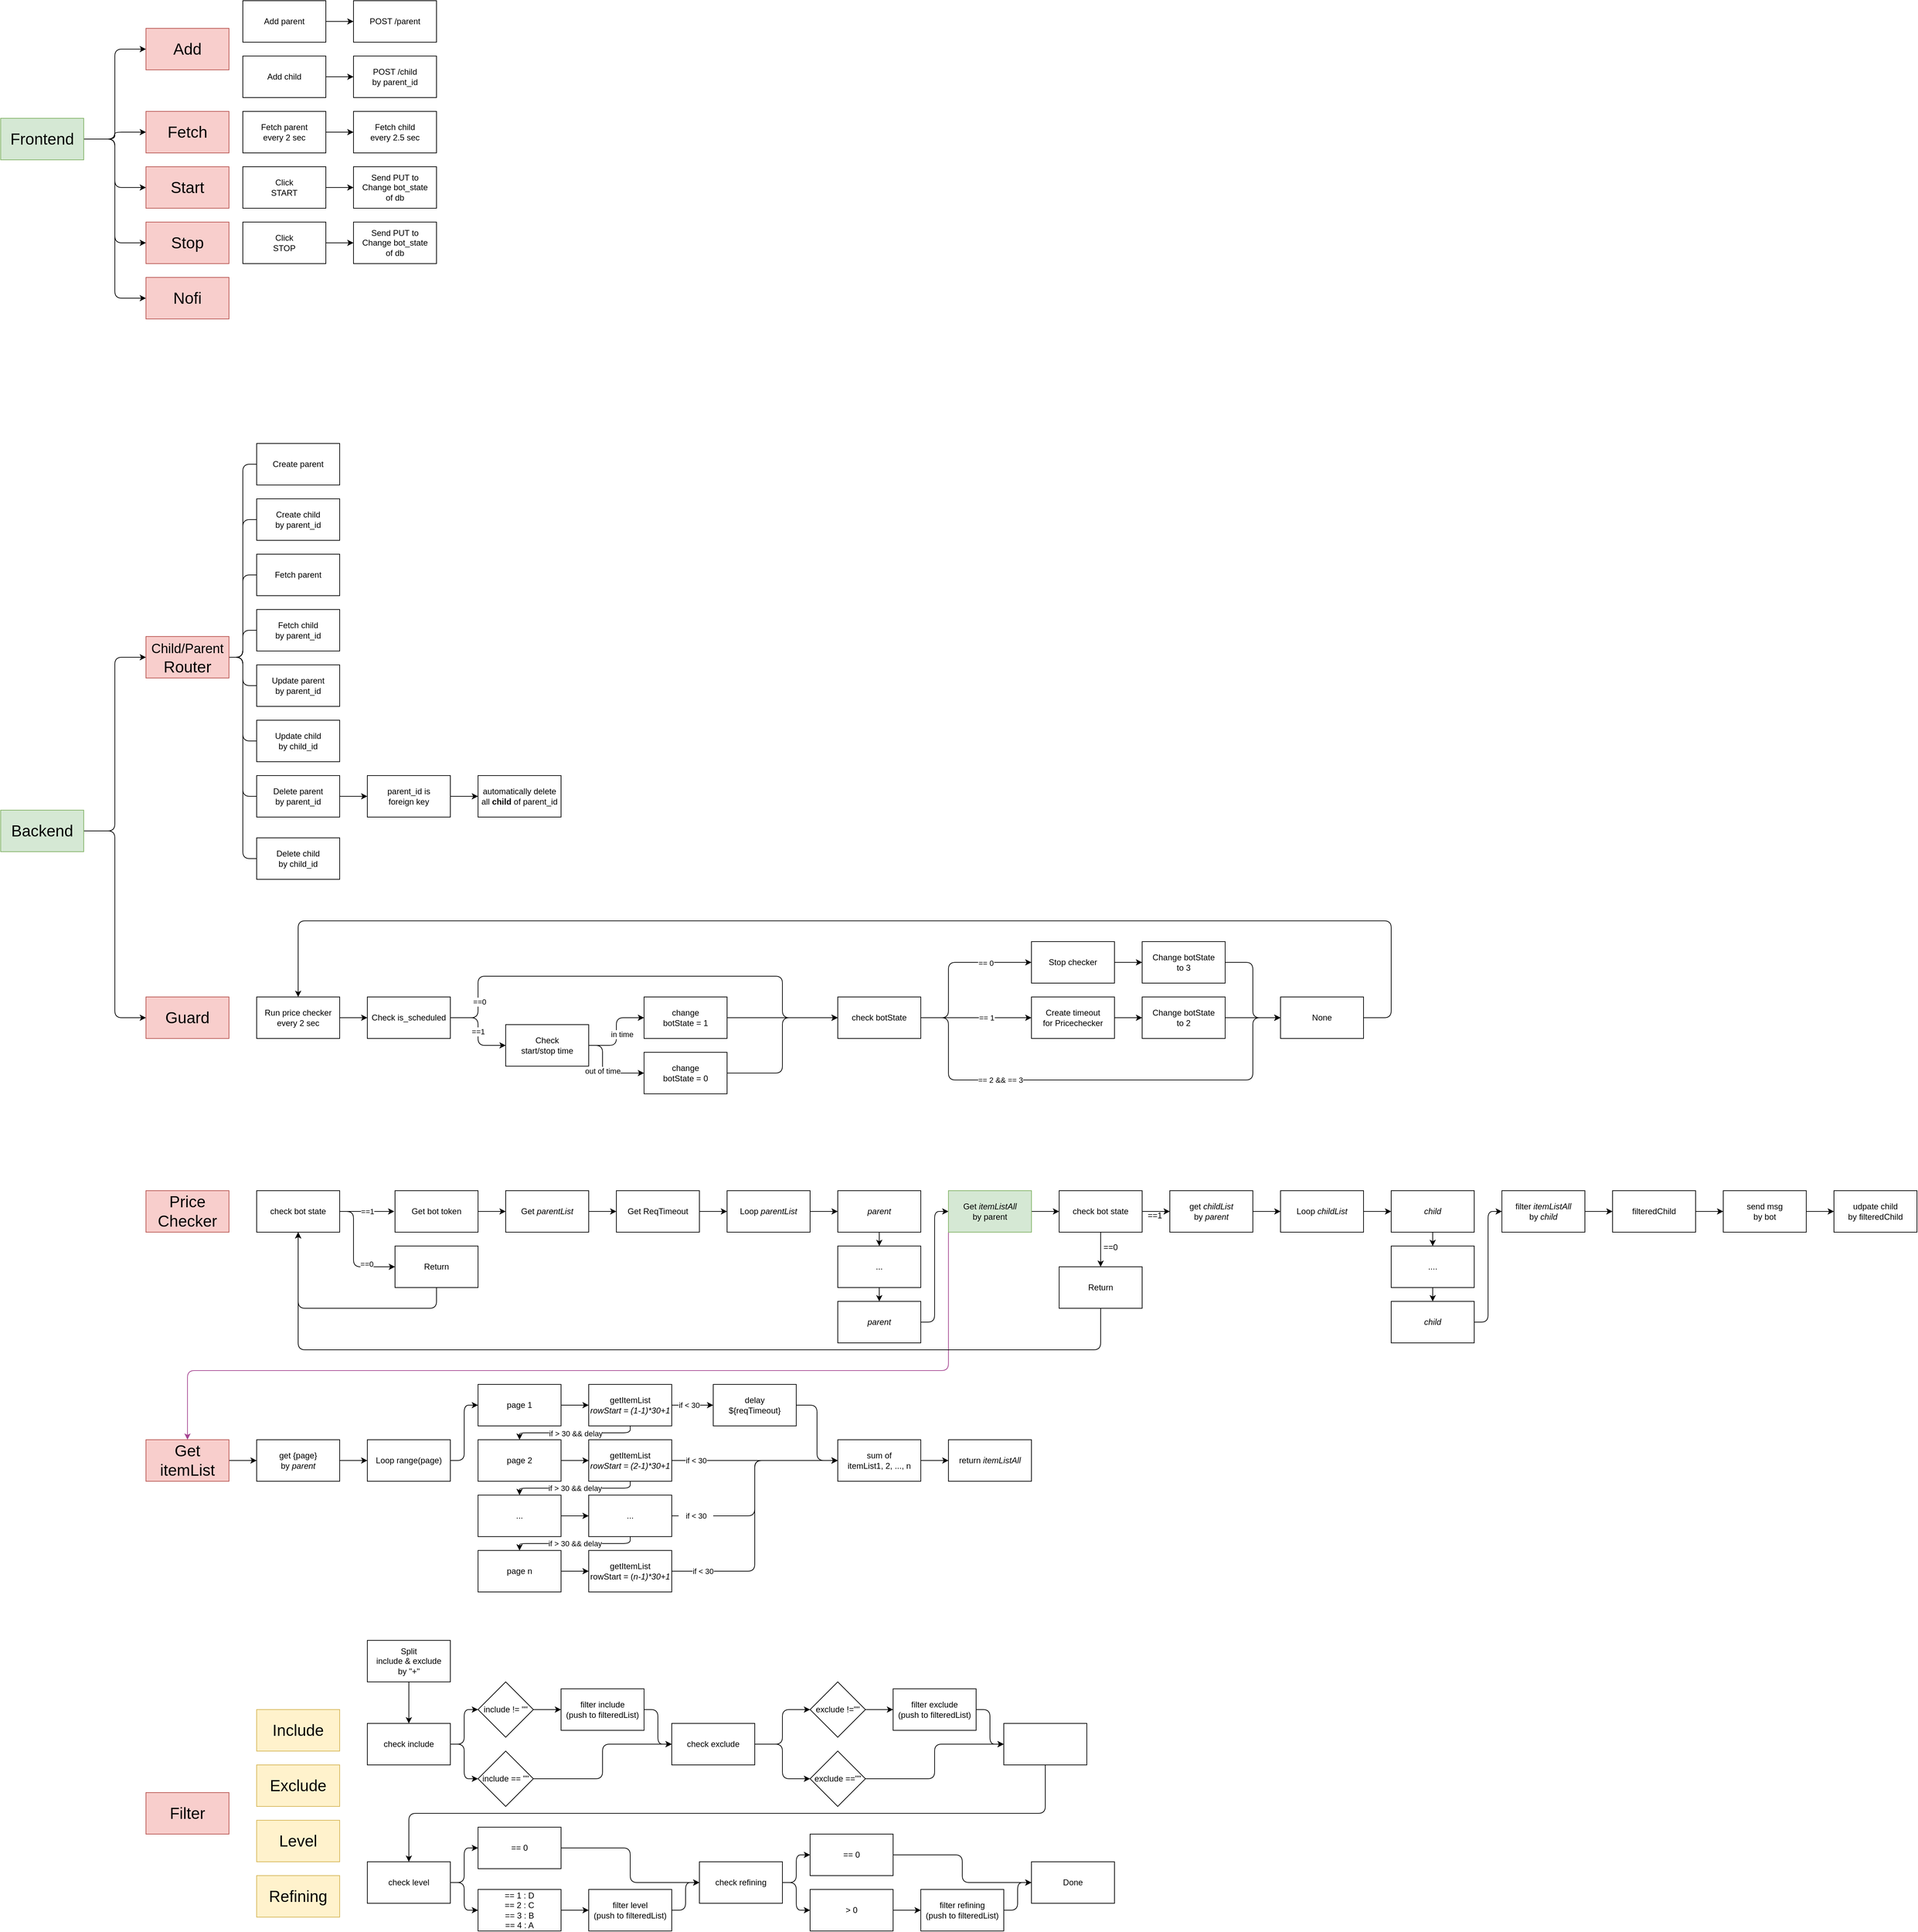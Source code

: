 <mxfile>
    <diagram id="gCZHwYNPTszSSE4XXJvn" name="Page-1">
        <mxGraphModel dx="2349" dy="907" grid="1" gridSize="10" guides="1" tooltips="1" connect="1" arrows="1" fold="1" page="1" pageScale="1" pageWidth="827" pageHeight="1169" math="0" shadow="0">
            <root>
                <mxCell id="0"/>
                <mxCell id="1" parent="0"/>
                <mxCell id="136" value="" style="edgeStyle=none;html=1;" parent="1" source="2" target="135" edge="1">
                    <mxGeometry relative="1" as="geometry"/>
                </mxCell>
                <mxCell id="2" value="Add child" style="rounded=0;whiteSpace=wrap;html=1;" parent="1" vertex="1">
                    <mxGeometry x="60" y="330" width="120" height="60" as="geometry"/>
                </mxCell>
                <mxCell id="11" value="Add" style="text;html=1;strokeColor=#b85450;fillColor=#f8cecc;align=center;verticalAlign=middle;whiteSpace=wrap;rounded=0;fontSize=23;" parent="1" vertex="1">
                    <mxGeometry x="-80" y="290" width="120" height="60" as="geometry"/>
                </mxCell>
                <mxCell id="23" value="Fetch" style="text;html=1;strokeColor=#b85450;fillColor=#f8cecc;align=center;verticalAlign=middle;whiteSpace=wrap;rounded=0;fontSize=23;" parent="1" vertex="1">
                    <mxGeometry x="-80" y="410" width="120" height="60" as="geometry"/>
                </mxCell>
                <mxCell id="26" style="edgeStyle=none;html=1;entryX=0;entryY=0.5;entryDx=0;entryDy=0;fontSize=12;" parent="1" source="24" target="25" edge="1">
                    <mxGeometry relative="1" as="geometry"/>
                </mxCell>
                <mxCell id="24" value="Click &lt;br&gt;START" style="rounded=0;whiteSpace=wrap;html=1;fontSize=12;" parent="1" vertex="1">
                    <mxGeometry x="60" y="490" width="120" height="60" as="geometry"/>
                </mxCell>
                <mxCell id="25" value="Send PUT to&lt;br style=&quot;border-color: var(--border-color);&quot;&gt;Change bot_state&lt;br&gt;of db" style="rounded=0;whiteSpace=wrap;html=1;fontSize=12;" parent="1" vertex="1">
                    <mxGeometry x="220" y="490" width="120" height="60" as="geometry"/>
                </mxCell>
                <mxCell id="46" value="" style="edgeStyle=orthogonalEdgeStyle;rounded=0;html=1;fontSize=12;" parent="1" source="32" target="45" edge="1">
                    <mxGeometry relative="1" as="geometry"/>
                </mxCell>
                <mxCell id="32" value="Click&lt;br&gt;STOP" style="rounded=0;whiteSpace=wrap;html=1;fontSize=12;" parent="1" vertex="1">
                    <mxGeometry x="60" y="570" width="120" height="60" as="geometry"/>
                </mxCell>
                <mxCell id="130" value="" style="edgeStyle=none;html=1;" parent="1" source="34" target="128" edge="1">
                    <mxGeometry relative="1" as="geometry"/>
                </mxCell>
                <mxCell id="34" value="Fetch parent&lt;br&gt;every 2 sec" style="rounded=0;whiteSpace=wrap;html=1;fontSize=12;" parent="1" vertex="1">
                    <mxGeometry x="60" y="410" width="120" height="60" as="geometry"/>
                </mxCell>
                <mxCell id="44" value="Start" style="text;html=1;strokeColor=#b85450;fillColor=#f8cecc;align=center;verticalAlign=middle;whiteSpace=wrap;rounded=0;fontSize=23;" parent="1" vertex="1">
                    <mxGeometry x="-80" y="490" width="120" height="60" as="geometry"/>
                </mxCell>
                <mxCell id="45" value="Send PUT to&lt;br&gt;Change bot_state&lt;br&gt;of db" style="rounded=0;whiteSpace=wrap;html=1;fontSize=12;" parent="1" vertex="1">
                    <mxGeometry x="220" y="570" width="120" height="60" as="geometry"/>
                </mxCell>
                <mxCell id="51" value="Stop" style="text;html=1;strokeColor=#b85450;fillColor=#f8cecc;align=center;verticalAlign=middle;whiteSpace=wrap;rounded=0;fontSize=23;" parent="1" vertex="1">
                    <mxGeometry x="-80" y="570" width="120" height="60" as="geometry"/>
                </mxCell>
                <mxCell id="75" style="edgeStyle=orthogonalEdgeStyle;html=1;exitX=1;exitY=0.5;exitDx=0;exitDy=0;entryX=0;entryY=0.5;entryDx=0;entryDy=0;endArrow=none;endFill=0;" parent="1" source="59" target="73" edge="1">
                    <mxGeometry relative="1" as="geometry"/>
                </mxCell>
                <mxCell id="76" style="edgeStyle=orthogonalEdgeStyle;html=1;exitX=1;exitY=0.5;exitDx=0;exitDy=0;entryX=0;entryY=0.5;entryDx=0;entryDy=0;endArrow=none;endFill=0;" parent="1" source="59" target="74" edge="1">
                    <mxGeometry relative="1" as="geometry"/>
                </mxCell>
                <mxCell id="80" style="edgeStyle=orthogonalEdgeStyle;html=1;exitX=1;exitY=0.5;exitDx=0;exitDy=0;entryX=0;entryY=0.5;entryDx=0;entryDy=0;endArrow=none;endFill=0;" parent="1" source="59" target="77" edge="1">
                    <mxGeometry relative="1" as="geometry"/>
                </mxCell>
                <mxCell id="81" style="edgeStyle=orthogonalEdgeStyle;html=1;exitX=1;exitY=0.5;exitDx=0;exitDy=0;entryX=0;entryY=0.5;entryDx=0;entryDy=0;endArrow=none;endFill=0;" parent="1" source="59" target="78" edge="1">
                    <mxGeometry relative="1" as="geometry"/>
                </mxCell>
                <mxCell id="148" style="edgeStyle=orthogonalEdgeStyle;html=1;exitX=1;exitY=0.5;exitDx=0;exitDy=0;entryX=0;entryY=0.5;entryDx=0;entryDy=0;endArrow=none;endFill=0;" parent="1" source="59" target="147" edge="1">
                    <mxGeometry relative="1" as="geometry"/>
                </mxCell>
                <mxCell id="150" style="edgeStyle=orthogonalEdgeStyle;html=1;exitX=1;exitY=0.5;exitDx=0;exitDy=0;entryX=0;entryY=0.5;entryDx=0;entryDy=0;endArrow=none;endFill=0;" parent="1" source="59" target="149" edge="1">
                    <mxGeometry relative="1" as="geometry"/>
                </mxCell>
                <mxCell id="153" style="edgeStyle=orthogonalEdgeStyle;html=1;exitX=1;exitY=0.5;exitDx=0;exitDy=0;entryX=0;entryY=0.5;entryDx=0;entryDy=0;endArrow=none;endFill=0;" parent="1" source="59" target="152" edge="1">
                    <mxGeometry relative="1" as="geometry"/>
                </mxCell>
                <mxCell id="154" style="edgeStyle=orthogonalEdgeStyle;html=1;exitX=1;exitY=0.5;exitDx=0;exitDy=0;entryX=0;entryY=0.5;entryDx=0;entryDy=0;endArrow=none;endFill=0;" parent="1" source="59" target="151" edge="1">
                    <mxGeometry relative="1" as="geometry"/>
                </mxCell>
                <mxCell id="59" value="&lt;font style=&quot;font-size: 19px;&quot;&gt;Child/Parent&lt;br&gt;&lt;/font&gt;Router" style="text;html=1;strokeColor=#b85450;fillColor=#f8cecc;align=center;verticalAlign=middle;whiteSpace=wrap;rounded=0;fontSize=23;" parent="1" vertex="1">
                    <mxGeometry x="-80" y="1169" width="120" height="60" as="geometry"/>
                </mxCell>
                <mxCell id="73" value="Update parent&lt;br&gt;by parent_id" style="rounded=0;whiteSpace=wrap;html=1;fontSize=12;" parent="1" vertex="1">
                    <mxGeometry x="80" y="1210" width="120" height="60" as="geometry"/>
                </mxCell>
                <mxCell id="74" value="Update child&lt;br&gt;by child_id" style="rounded=0;whiteSpace=wrap;html=1;fontSize=12;" parent="1" vertex="1">
                    <mxGeometry x="80" y="1290" width="120" height="60" as="geometry"/>
                </mxCell>
                <mxCell id="88" value="" style="edgeStyle=orthogonalEdgeStyle;html=1;endArrow=classic;endFill=1;" parent="1" source="77" target="87" edge="1">
                    <mxGeometry relative="1" as="geometry"/>
                </mxCell>
                <mxCell id="77" value="Delete parent&lt;br&gt;by parent_id" style="rounded=0;whiteSpace=wrap;html=1;fontSize=12;" parent="1" vertex="1">
                    <mxGeometry x="80" y="1370" width="120" height="60" as="geometry"/>
                </mxCell>
                <mxCell id="78" value="Delete child&lt;br&gt;by child_id" style="rounded=0;whiteSpace=wrap;html=1;fontSize=12;" parent="1" vertex="1">
                    <mxGeometry x="80" y="1460" width="120" height="60" as="geometry"/>
                </mxCell>
                <mxCell id="102" style="edgeStyle=orthogonalEdgeStyle;html=1;exitX=1;exitY=0.5;exitDx=0;exitDy=0;entryX=0;entryY=0.5;entryDx=0;entryDy=0;" parent="1" source="87" target="101" edge="1">
                    <mxGeometry relative="1" as="geometry"/>
                </mxCell>
                <mxCell id="87" value="parent_id is &lt;br&gt;foreign key" style="rounded=0;whiteSpace=wrap;html=1;fontSize=12;" parent="1" vertex="1">
                    <mxGeometry x="240" y="1370" width="120" height="60" as="geometry"/>
                </mxCell>
                <mxCell id="101" value="automatically delete&lt;br&gt;all &lt;b&gt;child &lt;/b&gt;of parent_id" style="rounded=0;whiteSpace=wrap;html=1;fontSize=12;" parent="1" vertex="1">
                    <mxGeometry x="400" y="1370" width="120" height="60" as="geometry"/>
                </mxCell>
                <mxCell id="103" value="Guard" style="text;html=1;strokeColor=#b85450;fillColor=#f8cecc;align=center;verticalAlign=middle;whiteSpace=wrap;rounded=0;fontSize=23;" parent="1" vertex="1">
                    <mxGeometry x="-80" y="1690" width="120" height="60" as="geometry"/>
                </mxCell>
                <mxCell id="108" style="edgeStyle=orthogonalEdgeStyle;html=1;exitX=1;exitY=0.5;exitDx=0;exitDy=0;entryX=0;entryY=0.5;entryDx=0;entryDy=0;" parent="1" source="104" target="105" edge="1">
                    <mxGeometry relative="1" as="geometry">
                        <Array as="points">
                            <mxPoint x="1080" y="1720"/>
                            <mxPoint x="1080" y="1640"/>
                        </Array>
                    </mxGeometry>
                </mxCell>
                <mxCell id="112" value="== 0" style="edgeLabel;html=1;align=center;verticalAlign=middle;resizable=0;points=[];" parent="108" vertex="1" connectable="0">
                    <mxGeometry x="0.45" y="-1" relative="1" as="geometry">
                        <mxPoint as="offset"/>
                    </mxGeometry>
                </mxCell>
                <mxCell id="110" style="edgeStyle=orthogonalEdgeStyle;html=1;exitX=1;exitY=0.5;exitDx=0;exitDy=0;entryX=0;entryY=0.5;entryDx=0;entryDy=0;" parent="1" source="104" target="107" edge="1">
                    <mxGeometry relative="1" as="geometry">
                        <Array as="points">
                            <mxPoint x="1080" y="1720"/>
                            <mxPoint x="1080" y="1810"/>
                            <mxPoint x="1520" y="1810"/>
                            <mxPoint x="1520" y="1720"/>
                        </Array>
                    </mxGeometry>
                </mxCell>
                <mxCell id="114" value="== 2 &amp;amp;&amp;amp; == 3" style="edgeLabel;html=1;align=center;verticalAlign=middle;resizable=0;points=[];" parent="110" vertex="1" connectable="0">
                    <mxGeometry x="0.439" relative="1" as="geometry">
                        <mxPoint x="-299" as="offset"/>
                    </mxGeometry>
                </mxCell>
                <mxCell id="260" style="edgeStyle=orthogonalEdgeStyle;html=1;exitX=1;exitY=0.5;exitDx=0;exitDy=0;entryX=0;entryY=0.5;entryDx=0;entryDy=0;" parent="1" source="104" target="106" edge="1">
                    <mxGeometry relative="1" as="geometry"/>
                </mxCell>
                <mxCell id="104" value="check botState" style="rounded=0;whiteSpace=wrap;html=1;fontSize=12;" parent="1" vertex="1">
                    <mxGeometry x="920" y="1690" width="120" height="60" as="geometry"/>
                </mxCell>
                <mxCell id="228" style="edgeStyle=none;html=1;exitX=1;exitY=0.5;exitDx=0;exitDy=0;entryX=0;entryY=0.5;entryDx=0;entryDy=0;" parent="1" source="105" target="227" edge="1">
                    <mxGeometry relative="1" as="geometry"/>
                </mxCell>
                <mxCell id="105" value="Stop checker" style="rounded=0;whiteSpace=wrap;html=1;fontSize=12;" parent="1" vertex="1">
                    <mxGeometry x="1200" y="1610" width="120" height="60" as="geometry"/>
                </mxCell>
                <mxCell id="117" style="edgeStyle=orthogonalEdgeStyle;html=1;exitX=1;exitY=0.5;exitDx=0;exitDy=0;entryX=0;entryY=0.5;entryDx=0;entryDy=0;" parent="1" source="106" target="116" edge="1">
                    <mxGeometry relative="1" as="geometry"/>
                </mxCell>
                <mxCell id="106" value="Create timeout&lt;br&gt;for Pricechecker" style="rounded=0;whiteSpace=wrap;html=1;fontSize=12;" parent="1" vertex="1">
                    <mxGeometry x="1200" y="1690" width="120" height="60" as="geometry"/>
                </mxCell>
                <mxCell id="258" style="edgeStyle=orthogonalEdgeStyle;html=1;exitX=1;exitY=0.5;exitDx=0;exitDy=0;entryX=0.5;entryY=0;entryDx=0;entryDy=0;" parent="1" source="107" target="239" edge="1">
                    <mxGeometry relative="1" as="geometry">
                        <Array as="points">
                            <mxPoint x="1720" y="1720"/>
                            <mxPoint x="1720" y="1580"/>
                            <mxPoint x="140" y="1580"/>
                        </Array>
                    </mxGeometry>
                </mxCell>
                <mxCell id="107" value="None" style="rounded=0;whiteSpace=wrap;html=1;fontSize=12;" parent="1" vertex="1">
                    <mxGeometry x="1560" y="1690" width="120" height="60" as="geometry"/>
                </mxCell>
                <mxCell id="259" style="edgeStyle=orthogonalEdgeStyle;html=1;exitX=1;exitY=0.5;exitDx=0;exitDy=0;entryX=0;entryY=0.5;entryDx=0;entryDy=0;" parent="1" source="116" target="107" edge="1">
                    <mxGeometry relative="1" as="geometry"/>
                </mxCell>
                <mxCell id="116" value="Change botState&lt;br&gt;to 2" style="rounded=0;whiteSpace=wrap;html=1;fontSize=12;" parent="1" vertex="1">
                    <mxGeometry x="1360" y="1690" width="120" height="60" as="geometry"/>
                </mxCell>
                <mxCell id="128" value="Fetch child&lt;br&gt;every 2.5 sec" style="rounded=0;whiteSpace=wrap;html=1;fontSize=12;" parent="1" vertex="1">
                    <mxGeometry x="220" y="410" width="120" height="60" as="geometry"/>
                </mxCell>
                <mxCell id="133" value="" style="edgeStyle=none;html=1;" parent="1" source="131" target="132" edge="1">
                    <mxGeometry relative="1" as="geometry"/>
                </mxCell>
                <mxCell id="131" value="Add parent" style="rounded=0;whiteSpace=wrap;html=1;" parent="1" vertex="1">
                    <mxGeometry x="60" y="250" width="120" height="60" as="geometry"/>
                </mxCell>
                <mxCell id="132" value="POST /parent" style="rounded=0;whiteSpace=wrap;html=1;" parent="1" vertex="1">
                    <mxGeometry x="220" y="250" width="120" height="60" as="geometry"/>
                </mxCell>
                <mxCell id="135" value="POST /child&lt;br&gt;by parent_id" style="rounded=0;whiteSpace=wrap;html=1;" parent="1" vertex="1">
                    <mxGeometry x="220" y="330" width="120" height="60" as="geometry"/>
                </mxCell>
                <mxCell id="138" style="edgeStyle=orthogonalEdgeStyle;html=1;entryX=0;entryY=0.5;entryDx=0;entryDy=0;" parent="1" source="137" target="11" edge="1">
                    <mxGeometry relative="1" as="geometry"/>
                </mxCell>
                <mxCell id="139" style="edgeStyle=orthogonalEdgeStyle;html=1;exitX=1;exitY=0.5;exitDx=0;exitDy=0;entryX=0;entryY=0.5;entryDx=0;entryDy=0;" parent="1" source="137" target="23" edge="1">
                    <mxGeometry relative="1" as="geometry"/>
                </mxCell>
                <mxCell id="140" style="edgeStyle=orthogonalEdgeStyle;html=1;exitX=1;exitY=0.5;exitDx=0;exitDy=0;entryX=0;entryY=0.5;entryDx=0;entryDy=0;" parent="1" source="137" target="44" edge="1">
                    <mxGeometry relative="1" as="geometry"/>
                </mxCell>
                <mxCell id="141" style="edgeStyle=orthogonalEdgeStyle;html=1;exitX=1;exitY=0.5;exitDx=0;exitDy=0;entryX=0;entryY=0.5;entryDx=0;entryDy=0;" parent="1" source="137" target="51" edge="1">
                    <mxGeometry relative="1" as="geometry"/>
                </mxCell>
                <mxCell id="143" style="edgeStyle=orthogonalEdgeStyle;html=1;exitX=1;exitY=0.5;exitDx=0;exitDy=0;entryX=0;entryY=0.5;entryDx=0;entryDy=0;" parent="1" source="137" target="142" edge="1">
                    <mxGeometry relative="1" as="geometry"/>
                </mxCell>
                <mxCell id="137" value="Frontend" style="text;html=1;strokeColor=#82b366;fillColor=#d5e8d4;align=center;verticalAlign=middle;whiteSpace=wrap;rounded=0;fontSize=23;" parent="1" vertex="1">
                    <mxGeometry x="-290" y="420" width="120" height="60" as="geometry"/>
                </mxCell>
                <mxCell id="142" value="Nofi" style="text;html=1;strokeColor=#b85450;fillColor=#f8cecc;align=center;verticalAlign=middle;whiteSpace=wrap;rounded=0;fontSize=23;" parent="1" vertex="1">
                    <mxGeometry x="-80" y="650" width="120" height="60" as="geometry"/>
                </mxCell>
                <mxCell id="145" style="edgeStyle=orthogonalEdgeStyle;html=1;exitX=1;exitY=0.5;exitDx=0;exitDy=0;entryX=0;entryY=0.5;entryDx=0;entryDy=0;" parent="1" source="144" target="59" edge="1">
                    <mxGeometry relative="1" as="geometry"/>
                </mxCell>
                <mxCell id="146" style="edgeStyle=orthogonalEdgeStyle;html=1;exitX=1;exitY=0.5;exitDx=0;exitDy=0;entryX=0;entryY=0.5;entryDx=0;entryDy=0;" parent="1" source="144" target="103" edge="1">
                    <mxGeometry relative="1" as="geometry"/>
                </mxCell>
                <mxCell id="144" value="Backend" style="text;html=1;strokeColor=#82b366;fillColor=#d5e8d4;align=center;verticalAlign=middle;whiteSpace=wrap;rounded=0;fontSize=23;" parent="1" vertex="1">
                    <mxGeometry x="-290" y="1420" width="120" height="60" as="geometry"/>
                </mxCell>
                <mxCell id="147" value="Create child&lt;br&gt;by parent_id" style="rounded=0;whiteSpace=wrap;html=1;fontSize=12;" parent="1" vertex="1">
                    <mxGeometry x="80" y="970" width="120" height="60" as="geometry"/>
                </mxCell>
                <mxCell id="149" value="Create parent" style="rounded=0;whiteSpace=wrap;html=1;fontSize=12;" parent="1" vertex="1">
                    <mxGeometry x="80" y="890" width="120" height="60" as="geometry"/>
                </mxCell>
                <mxCell id="151" value="Fetch child&lt;br&gt;by parent_id" style="rounded=0;whiteSpace=wrap;html=1;fontSize=12;" parent="1" vertex="1">
                    <mxGeometry x="80" y="1130" width="120" height="60" as="geometry"/>
                </mxCell>
                <mxCell id="152" value="Fetch parent" style="rounded=0;whiteSpace=wrap;html=1;fontSize=12;" parent="1" vertex="1">
                    <mxGeometry x="80" y="1050" width="120" height="60" as="geometry"/>
                </mxCell>
                <mxCell id="156" value="Exclude" style="text;html=1;strokeColor=#d6b656;fillColor=#fff2cc;align=center;verticalAlign=middle;whiteSpace=wrap;rounded=0;fontSize=23;" parent="1" vertex="1">
                    <mxGeometry x="80" y="2800" width="120" height="60" as="geometry"/>
                </mxCell>
                <mxCell id="185" style="edgeStyle=orthogonalEdgeStyle;html=1;exitX=1;exitY=0.5;exitDx=0;exitDy=0;entryX=0;entryY=0.5;entryDx=0;entryDy=0;endArrow=classic;endFill=1;" parent="1" source="164" target="184" edge="1">
                    <mxGeometry relative="1" as="geometry"/>
                </mxCell>
                <mxCell id="164" value="include != &quot;&quot;" style="rhombus;whiteSpace=wrap;html=1;" parent="1" vertex="1">
                    <mxGeometry x="400" y="2680" width="80" height="80" as="geometry"/>
                </mxCell>
                <mxCell id="193" style="edgeStyle=orthogonalEdgeStyle;html=1;exitX=1;exitY=0.5;exitDx=0;exitDy=0;entryX=0;entryY=0.5;entryDx=0;entryDy=0;endArrow=classic;endFill=1;" parent="1" source="176" target="192" edge="1">
                    <mxGeometry relative="1" as="geometry"/>
                </mxCell>
                <mxCell id="176" value="exclude !=&quot;&quot;" style="rhombus;whiteSpace=wrap;html=1;" parent="1" vertex="1">
                    <mxGeometry x="880" y="2680" width="80" height="80" as="geometry"/>
                </mxCell>
                <mxCell id="187" style="edgeStyle=orthogonalEdgeStyle;html=1;exitX=1;exitY=0.5;exitDx=0;exitDy=0;entryX=0;entryY=0.5;entryDx=0;entryDy=0;endArrow=classic;endFill=1;" parent="1" source="179" target="186" edge="1">
                    <mxGeometry relative="1" as="geometry"/>
                </mxCell>
                <mxCell id="179" value="include == &quot;&quot;" style="rhombus;whiteSpace=wrap;html=1;" parent="1" vertex="1">
                    <mxGeometry x="400" y="2780" width="80" height="80" as="geometry"/>
                </mxCell>
                <mxCell id="182" style="edgeStyle=orthogonalEdgeStyle;html=1;exitX=1;exitY=0.5;exitDx=0;exitDy=0;entryX=0;entryY=0.5;entryDx=0;entryDy=0;endArrow=classic;endFill=1;" parent="1" source="181" target="164" edge="1">
                    <mxGeometry relative="1" as="geometry"/>
                </mxCell>
                <mxCell id="183" style="edgeStyle=orthogonalEdgeStyle;html=1;exitX=1;exitY=0.5;exitDx=0;exitDy=0;entryX=0;entryY=0.5;entryDx=0;entryDy=0;endArrow=classic;endFill=1;" parent="1" source="181" target="179" edge="1">
                    <mxGeometry relative="1" as="geometry"/>
                </mxCell>
                <mxCell id="181" value="check include" style="rounded=0;whiteSpace=wrap;html=1;fontSize=12;" parent="1" vertex="1">
                    <mxGeometry x="240" y="2740" width="120" height="60" as="geometry"/>
                </mxCell>
                <mxCell id="188" style="edgeStyle=orthogonalEdgeStyle;html=1;exitX=1;exitY=0.5;exitDx=0;exitDy=0;entryX=0;entryY=0.5;entryDx=0;entryDy=0;endArrow=classic;endFill=1;" parent="1" source="184" target="186" edge="1">
                    <mxGeometry relative="1" as="geometry"/>
                </mxCell>
                <mxCell id="184" value="filter include&lt;br&gt;(push to filteredList)" style="rounded=0;whiteSpace=wrap;html=1;fontSize=12;" parent="1" vertex="1">
                    <mxGeometry x="520" y="2690" width="120" height="60" as="geometry"/>
                </mxCell>
                <mxCell id="190" style="edgeStyle=orthogonalEdgeStyle;html=1;exitX=1;exitY=0.5;exitDx=0;exitDy=0;entryX=0;entryY=0.5;entryDx=0;entryDy=0;endArrow=classic;endFill=1;" parent="1" source="186" target="176" edge="1">
                    <mxGeometry relative="1" as="geometry"/>
                </mxCell>
                <mxCell id="191" style="edgeStyle=orthogonalEdgeStyle;html=1;exitX=1;exitY=0.5;exitDx=0;exitDy=0;entryX=0;entryY=0.5;entryDx=0;entryDy=0;endArrow=classic;endFill=1;" parent="1" source="186" target="189" edge="1">
                    <mxGeometry relative="1" as="geometry"/>
                </mxCell>
                <mxCell id="186" value="check exclude" style="rounded=0;whiteSpace=wrap;html=1;fontSize=12;" parent="1" vertex="1">
                    <mxGeometry x="680" y="2740" width="120" height="60" as="geometry"/>
                </mxCell>
                <mxCell id="196" style="edgeStyle=orthogonalEdgeStyle;html=1;exitX=1;exitY=0.5;exitDx=0;exitDy=0;entryX=0;entryY=0.5;entryDx=0;entryDy=0;endArrow=classic;endFill=1;" parent="1" source="189" target="194" edge="1">
                    <mxGeometry relative="1" as="geometry"/>
                </mxCell>
                <mxCell id="189" value="exclude ==&quot;&quot;" style="rhombus;whiteSpace=wrap;html=1;" parent="1" vertex="1">
                    <mxGeometry x="880" y="2780" width="80" height="80" as="geometry"/>
                </mxCell>
                <mxCell id="195" style="edgeStyle=orthogonalEdgeStyle;html=1;exitX=1;exitY=0.5;exitDx=0;exitDy=0;entryX=0;entryY=0.5;entryDx=0;entryDy=0;endArrow=classic;endFill=1;" parent="1" source="192" target="194" edge="1">
                    <mxGeometry relative="1" as="geometry"/>
                </mxCell>
                <mxCell id="192" value="filter exclude&lt;br&gt;(push to filteredList)" style="rounded=0;whiteSpace=wrap;html=1;fontSize=12;" parent="1" vertex="1">
                    <mxGeometry x="1000" y="2690" width="120" height="60" as="geometry"/>
                </mxCell>
                <mxCell id="220" style="edgeStyle=orthogonalEdgeStyle;html=1;exitX=0.5;exitY=1;exitDx=0;exitDy=0;entryX=0.5;entryY=0;entryDx=0;entryDy=0;fontSize=18;" parent="1" source="194" target="210" edge="1">
                    <mxGeometry relative="1" as="geometry"/>
                </mxCell>
                <mxCell id="194" value="" style="rounded=0;whiteSpace=wrap;html=1;fontSize=12;" parent="1" vertex="1">
                    <mxGeometry x="1160" y="2740" width="120" height="60" as="geometry"/>
                </mxCell>
                <mxCell id="199" style="edgeStyle=orthogonalEdgeStyle;html=1;exitX=0.5;exitY=1;exitDx=0;exitDy=0;entryX=0.5;entryY=0;entryDx=0;entryDy=0;endArrow=classic;endFill=1;" parent="1" source="198" target="181" edge="1">
                    <mxGeometry relative="1" as="geometry"/>
                </mxCell>
                <mxCell id="198" value="Split&lt;br&gt;include &amp;amp; exclude&lt;br&gt;by &quot;+&quot;" style="rounded=0;whiteSpace=wrap;html=1;fontSize=12;" parent="1" vertex="1">
                    <mxGeometry x="240" y="2620" width="120" height="60" as="geometry"/>
                </mxCell>
                <mxCell id="200" value="Level" style="text;html=1;strokeColor=#d6b656;fillColor=#fff2cc;align=center;verticalAlign=middle;whiteSpace=wrap;rounded=0;fontSize=23;" parent="1" vertex="1">
                    <mxGeometry x="80" y="2880" width="120" height="60" as="geometry"/>
                </mxCell>
                <mxCell id="203" value="Refining" style="text;html=1;strokeColor=#d6b656;fillColor=#fff2cc;align=center;verticalAlign=middle;whiteSpace=wrap;rounded=0;fontSize=23;" parent="1" vertex="1">
                    <mxGeometry x="80" y="2960" width="120" height="60" as="geometry"/>
                </mxCell>
                <mxCell id="208" style="edgeStyle=orthogonalEdgeStyle;html=1;exitX=1;exitY=0.5;exitDx=0;exitDy=0;entryX=0;entryY=0.5;entryDx=0;entryDy=0;fontSize=18;" parent="1" source="205" target="206" edge="1">
                    <mxGeometry relative="1" as="geometry"/>
                </mxCell>
                <mxCell id="209" style="edgeStyle=orthogonalEdgeStyle;html=1;exitX=1;exitY=0.5;exitDx=0;exitDy=0;entryX=0;entryY=0.5;entryDx=0;entryDy=0;fontSize=18;" parent="1" source="205" target="207" edge="1">
                    <mxGeometry relative="1" as="geometry"/>
                </mxCell>
                <mxCell id="205" value="check refining" style="rounded=0;whiteSpace=wrap;html=1;fontSize=12;" parent="1" vertex="1">
                    <mxGeometry x="720" y="2940" width="120" height="60" as="geometry"/>
                </mxCell>
                <mxCell id="224" style="edgeStyle=orthogonalEdgeStyle;html=1;exitX=1;exitY=0.5;exitDx=0;exitDy=0;entryX=0;entryY=0.5;entryDx=0;entryDy=0;fontSize=18;" parent="1" source="206" target="223" edge="1">
                    <mxGeometry relative="1" as="geometry"/>
                </mxCell>
                <mxCell id="206" value="== 0" style="rounded=0;whiteSpace=wrap;html=1;fontSize=12;" parent="1" vertex="1">
                    <mxGeometry x="880" y="2900" width="120" height="60" as="geometry"/>
                </mxCell>
                <mxCell id="222" style="edgeStyle=orthogonalEdgeStyle;html=1;exitX=1;exitY=0.5;exitDx=0;exitDy=0;entryX=0;entryY=0.5;entryDx=0;entryDy=0;fontSize=18;" parent="1" source="207" target="221" edge="1">
                    <mxGeometry relative="1" as="geometry"/>
                </mxCell>
                <mxCell id="207" value="&amp;gt; 0" style="rounded=0;whiteSpace=wrap;html=1;fontSize=12;" parent="1" vertex="1">
                    <mxGeometry x="880" y="2980" width="120" height="60" as="geometry"/>
                </mxCell>
                <mxCell id="213" style="edgeStyle=orthogonalEdgeStyle;html=1;exitX=1;exitY=0.5;exitDx=0;exitDy=0;entryX=0;entryY=0.5;entryDx=0;entryDy=0;fontSize=18;" parent="1" source="210" target="212" edge="1">
                    <mxGeometry relative="1" as="geometry"/>
                </mxCell>
                <mxCell id="215" style="edgeStyle=orthogonalEdgeStyle;html=1;exitX=1;exitY=0.5;exitDx=0;exitDy=0;entryX=0;entryY=0.5;entryDx=0;entryDy=0;fontSize=18;" parent="1" source="210" target="214" edge="1">
                    <mxGeometry relative="1" as="geometry"/>
                </mxCell>
                <mxCell id="210" value="check level" style="rounded=0;whiteSpace=wrap;html=1;fontSize=12;" parent="1" vertex="1">
                    <mxGeometry x="240" y="2940" width="120" height="60" as="geometry"/>
                </mxCell>
                <mxCell id="219" style="edgeStyle=orthogonalEdgeStyle;html=1;exitX=1;exitY=0.5;exitDx=0;exitDy=0;entryX=0;entryY=0.5;entryDx=0;entryDy=0;fontSize=18;" parent="1" source="212" target="205" edge="1">
                    <mxGeometry relative="1" as="geometry"/>
                </mxCell>
                <mxCell id="212" value="== 0" style="rounded=0;whiteSpace=wrap;html=1;fontSize=12;" parent="1" vertex="1">
                    <mxGeometry x="400" y="2890" width="120" height="60" as="geometry"/>
                </mxCell>
                <mxCell id="218" style="edgeStyle=orthogonalEdgeStyle;html=1;exitX=1;exitY=0.5;exitDx=0;exitDy=0;entryX=0;entryY=0.5;entryDx=0;entryDy=0;fontSize=18;" parent="1" source="214" target="216" edge="1">
                    <mxGeometry relative="1" as="geometry"/>
                </mxCell>
                <mxCell id="214" value="== 1 : D&lt;br&gt;== 2 : C&lt;br&gt;== 3 : B&lt;br&gt;== 4 : A" style="rounded=0;whiteSpace=wrap;html=1;fontSize=12;" parent="1" vertex="1">
                    <mxGeometry x="400" y="2980" width="120" height="60" as="geometry"/>
                </mxCell>
                <mxCell id="217" style="edgeStyle=orthogonalEdgeStyle;html=1;exitX=1;exitY=0.5;exitDx=0;exitDy=0;entryX=0;entryY=0.5;entryDx=0;entryDy=0;fontSize=18;" parent="1" source="216" target="205" edge="1">
                    <mxGeometry relative="1" as="geometry"/>
                </mxCell>
                <mxCell id="216" value="filter level&lt;br&gt;(push to filteredList)" style="rounded=0;whiteSpace=wrap;html=1;fontSize=12;" parent="1" vertex="1">
                    <mxGeometry x="560" y="2980" width="120" height="60" as="geometry"/>
                </mxCell>
                <mxCell id="225" style="edgeStyle=orthogonalEdgeStyle;html=1;exitX=1;exitY=0.5;exitDx=0;exitDy=0;entryX=0;entryY=0.5;entryDx=0;entryDy=0;fontSize=18;" parent="1" source="221" target="223" edge="1">
                    <mxGeometry relative="1" as="geometry"/>
                </mxCell>
                <mxCell id="221" value="filter refining&lt;br style=&quot;border-color: var(--border-color);&quot;&gt;(push to filteredList)" style="rounded=0;whiteSpace=wrap;html=1;fontSize=12;" parent="1" vertex="1">
                    <mxGeometry x="1040" y="2980" width="120" height="60" as="geometry"/>
                </mxCell>
                <mxCell id="223" value="Done" style="rounded=0;whiteSpace=wrap;html=1;fontSize=12;" parent="1" vertex="1">
                    <mxGeometry x="1200" y="2940" width="120" height="60" as="geometry"/>
                </mxCell>
                <mxCell id="226" value="Include" style="text;html=1;strokeColor=#d6b656;fillColor=#fff2cc;align=center;verticalAlign=middle;whiteSpace=wrap;rounded=0;fontSize=23;" parent="1" vertex="1">
                    <mxGeometry x="80" y="2720" width="120" height="60" as="geometry"/>
                </mxCell>
                <mxCell id="253" style="edgeStyle=orthogonalEdgeStyle;html=1;exitX=1;exitY=0.5;exitDx=0;exitDy=0;entryX=0;entryY=0.5;entryDx=0;entryDy=0;" parent="1" source="227" target="107" edge="1">
                    <mxGeometry relative="1" as="geometry"/>
                </mxCell>
                <mxCell id="227" value="Change botState&lt;br&gt;to 3" style="rounded=0;whiteSpace=wrap;html=1;fontSize=12;" parent="1" vertex="1">
                    <mxGeometry x="1360" y="1610" width="120" height="60" as="geometry"/>
                </mxCell>
                <mxCell id="237" style="edgeStyle=orthogonalEdgeStyle;html=1;exitX=1;exitY=0.5;exitDx=0;exitDy=0;entryX=0;entryY=0.5;entryDx=0;entryDy=0;" parent="1" source="232" target="235" edge="1">
                    <mxGeometry relative="1" as="geometry"/>
                </mxCell>
                <mxCell id="238" value="==1" style="edgeLabel;html=1;align=center;verticalAlign=middle;resizable=0;points=[];" parent="237" vertex="1" connectable="0">
                    <mxGeometry x="-0.139" y="-1" relative="1" as="geometry">
                        <mxPoint x="1" y="8" as="offset"/>
                    </mxGeometry>
                </mxCell>
                <mxCell id="251" style="edgeStyle=orthogonalEdgeStyle;html=1;exitX=1;exitY=0.5;exitDx=0;exitDy=0;entryX=0;entryY=0.5;entryDx=0;entryDy=0;" parent="1" source="232" target="104" edge="1">
                    <mxGeometry relative="1" as="geometry">
                        <Array as="points">
                            <mxPoint x="400" y="1720"/>
                            <mxPoint x="400" y="1660"/>
                            <mxPoint x="840" y="1660"/>
                            <mxPoint x="840" y="1720"/>
                        </Array>
                    </mxGeometry>
                </mxCell>
                <mxCell id="232" value="Check is_scheduled" style="rounded=0;whiteSpace=wrap;html=1;fontSize=12;" parent="1" vertex="1">
                    <mxGeometry x="240" y="1690" width="120" height="60" as="geometry"/>
                </mxCell>
                <mxCell id="244" style="edgeStyle=orthogonalEdgeStyle;html=1;exitX=1;exitY=0.5;exitDx=0;exitDy=0;entryX=0;entryY=0.5;entryDx=0;entryDy=0;" parent="1" source="235" target="243" edge="1">
                    <mxGeometry relative="1" as="geometry"/>
                </mxCell>
                <mxCell id="246" value="in time" style="edgeLabel;html=1;align=center;verticalAlign=middle;resizable=0;points=[];" parent="244" vertex="1" connectable="0">
                    <mxGeometry x="-0.066" y="-1" relative="1" as="geometry">
                        <mxPoint x="7" as="offset"/>
                    </mxGeometry>
                </mxCell>
                <mxCell id="245" style="edgeStyle=orthogonalEdgeStyle;html=1;exitX=1;exitY=0.5;exitDx=0;exitDy=0;entryX=0;entryY=0.5;entryDx=0;entryDy=0;" parent="1" source="235" target="242" edge="1">
                    <mxGeometry relative="1" as="geometry">
                        <Array as="points">
                            <mxPoint x="580" y="1760"/>
                            <mxPoint x="580" y="1800"/>
                        </Array>
                    </mxGeometry>
                </mxCell>
                <mxCell id="247" value="out of time" style="edgeLabel;html=1;align=center;verticalAlign=middle;resizable=0;points=[];" parent="245" vertex="1" connectable="0">
                    <mxGeometry x="-0.101" relative="1" as="geometry">
                        <mxPoint y="3" as="offset"/>
                    </mxGeometry>
                </mxCell>
                <mxCell id="235" value="Check&lt;br&gt;start/stop time" style="rounded=0;whiteSpace=wrap;html=1;fontSize=12;" parent="1" vertex="1">
                    <mxGeometry x="440" y="1730" width="120" height="60" as="geometry"/>
                </mxCell>
                <mxCell id="240" style="edgeStyle=orthogonalEdgeStyle;html=1;exitX=1;exitY=0.5;exitDx=0;exitDy=0;entryX=0;entryY=0.5;entryDx=0;entryDy=0;" parent="1" source="239" target="232" edge="1">
                    <mxGeometry relative="1" as="geometry"/>
                </mxCell>
                <mxCell id="239" value="Run price checker&lt;br&gt;every 2 sec" style="rounded=0;whiteSpace=wrap;html=1;fontSize=12;" parent="1" vertex="1">
                    <mxGeometry x="80" y="1690" width="120" height="60" as="geometry"/>
                </mxCell>
                <mxCell id="249" style="edgeStyle=orthogonalEdgeStyle;html=1;exitX=1;exitY=0.5;exitDx=0;exitDy=0;entryX=0;entryY=0.5;entryDx=0;entryDy=0;" parent="1" source="242" target="104" edge="1">
                    <mxGeometry relative="1" as="geometry"/>
                </mxCell>
                <mxCell id="242" value="change&lt;br style=&quot;border-color: var(--border-color);&quot;&gt;botState = 0" style="rounded=0;whiteSpace=wrap;html=1;fontSize=12;" parent="1" vertex="1">
                    <mxGeometry x="640" y="1770" width="120" height="60" as="geometry"/>
                </mxCell>
                <mxCell id="248" style="edgeStyle=orthogonalEdgeStyle;html=1;exitX=1;exitY=0.5;exitDx=0;exitDy=0;entryX=0;entryY=0.5;entryDx=0;entryDy=0;" parent="1" source="243" target="104" edge="1">
                    <mxGeometry relative="1" as="geometry">
                        <Array as="points">
                            <mxPoint x="760" y="1720"/>
                        </Array>
                    </mxGeometry>
                </mxCell>
                <mxCell id="243" value="change &lt;br&gt;botState = 1" style="rounded=0;whiteSpace=wrap;html=1;fontSize=12;" parent="1" vertex="1">
                    <mxGeometry x="640" y="1690" width="120" height="60" as="geometry"/>
                </mxCell>
                <mxCell id="252" value="==0" style="edgeLabel;html=1;align=center;verticalAlign=middle;resizable=0;points=[];" parent="1" vertex="1" connectable="0">
                    <mxGeometry x="410" y="1750.004" as="geometry">
                        <mxPoint x="-8" y="-53" as="offset"/>
                    </mxGeometry>
                </mxCell>
                <mxCell id="261" value="== 1" style="edgeLabel;html=1;align=center;verticalAlign=middle;resizable=0;points=[];" parent="1" vertex="1" connectable="0">
                    <mxGeometry x="1135" y="1720" as="geometry"/>
                </mxCell>
                <mxCell id="262" value="Price&lt;br&gt;Checker" style="text;html=1;strokeColor=#b85450;fillColor=#f8cecc;align=center;verticalAlign=middle;whiteSpace=wrap;rounded=0;fontSize=23;" parent="1" vertex="1">
                    <mxGeometry x="-80" y="1970" width="120" height="60" as="geometry"/>
                </mxCell>
                <mxCell id="263" value="Filter" style="text;html=1;strokeColor=#b85450;fillColor=#f8cecc;align=center;verticalAlign=middle;whiteSpace=wrap;rounded=0;fontSize=23;" parent="1" vertex="1">
                    <mxGeometry x="-80" y="2840" width="120" height="60" as="geometry"/>
                </mxCell>
                <mxCell id="266" value="" style="edgeStyle=none;html=1;" parent="1" edge="1">
                    <mxGeometry relative="1" as="geometry">
                        <mxPoint x="199" y="2000" as="sourcePoint"/>
                        <mxPoint x="279" y="2000" as="targetPoint"/>
                    </mxGeometry>
                </mxCell>
                <mxCell id="267" value="==1" style="edgeLabel;html=1;align=center;verticalAlign=middle;resizable=0;points=[];" parent="266" vertex="1" connectable="0">
                    <mxGeometry x="0.182" relative="1" as="geometry">
                        <mxPoint x="-7" as="offset"/>
                    </mxGeometry>
                </mxCell>
                <mxCell id="275" style="edgeStyle=orthogonalEdgeStyle;html=1;exitX=1;exitY=0.5;exitDx=0;exitDy=0;entryX=0;entryY=0.5;entryDx=0;entryDy=0;" parent="1" source="264" target="274" edge="1">
                    <mxGeometry relative="1" as="geometry">
                        <Array as="points">
                            <mxPoint x="220" y="2000"/>
                            <mxPoint x="220" y="2080"/>
                        </Array>
                    </mxGeometry>
                </mxCell>
                <mxCell id="264" value="check bot state" style="rounded=0;whiteSpace=wrap;html=1;fontSize=12;" parent="1" vertex="1">
                    <mxGeometry x="80" y="1970" width="120" height="60" as="geometry"/>
                </mxCell>
                <mxCell id="269" value="" style="edgeStyle=none;html=1;" parent="1" source="265" target="268" edge="1">
                    <mxGeometry relative="1" as="geometry"/>
                </mxCell>
                <mxCell id="265" value="Get bot token" style="rounded=0;whiteSpace=wrap;html=1;fontSize=12;" parent="1" vertex="1">
                    <mxGeometry x="280" y="1970" width="120" height="60" as="geometry"/>
                </mxCell>
                <mxCell id="271" value="" style="edgeStyle=none;html=1;" parent="1" source="268" target="270" edge="1">
                    <mxGeometry relative="1" as="geometry"/>
                </mxCell>
                <mxCell id="268" value="Get &lt;i&gt;parentList&lt;/i&gt;" style="rounded=0;whiteSpace=wrap;html=1;fontSize=12;" parent="1" vertex="1">
                    <mxGeometry x="440" y="1970" width="120" height="60" as="geometry"/>
                </mxCell>
                <mxCell id="273" value="" style="edgeStyle=none;html=1;" parent="1" source="270" target="272" edge="1">
                    <mxGeometry relative="1" as="geometry"/>
                </mxCell>
                <mxCell id="270" value="Get ReqTimeout" style="rounded=0;whiteSpace=wrap;html=1;fontSize=12;" parent="1" vertex="1">
                    <mxGeometry x="600" y="1970" width="120" height="60" as="geometry"/>
                </mxCell>
                <mxCell id="281" style="edgeStyle=orthogonalEdgeStyle;html=1;exitX=1;exitY=0.5;exitDx=0;exitDy=0;entryX=0;entryY=0.5;entryDx=0;entryDy=0;" parent="1" source="272" target="278" edge="1">
                    <mxGeometry relative="1" as="geometry"/>
                </mxCell>
                <mxCell id="272" value="Loop &lt;i&gt;parentList&lt;/i&gt;" style="rounded=0;whiteSpace=wrap;html=1;fontSize=12;" parent="1" vertex="1">
                    <mxGeometry x="760" y="1970" width="120" height="60" as="geometry"/>
                </mxCell>
                <mxCell id="277" style="edgeStyle=orthogonalEdgeStyle;html=1;exitX=0.5;exitY=1;exitDx=0;exitDy=0;entryX=0.5;entryY=1;entryDx=0;entryDy=0;" parent="1" source="274" target="264" edge="1">
                    <mxGeometry relative="1" as="geometry">
                        <Array as="points">
                            <mxPoint x="340" y="2140"/>
                            <mxPoint x="140" y="2140"/>
                        </Array>
                    </mxGeometry>
                </mxCell>
                <mxCell id="274" value="Return" style="rounded=0;whiteSpace=wrap;html=1;fontSize=12;" parent="1" vertex="1">
                    <mxGeometry x="280" y="2050" width="120" height="60" as="geometry"/>
                </mxCell>
                <mxCell id="276" value="==0" style="edgeLabel;html=1;align=center;verticalAlign=middle;resizable=0;points=[];" parent="1" vertex="1" connectable="0">
                    <mxGeometry x="219.996" y="2060" as="geometry">
                        <mxPoint x="19" y="16" as="offset"/>
                    </mxGeometry>
                </mxCell>
                <mxCell id="379" style="edgeStyle=orthogonalEdgeStyle;html=1;exitX=0.5;exitY=1;exitDx=0;exitDy=0;entryX=0.5;entryY=0;entryDx=0;entryDy=0;" edge="1" parent="1" source="278" target="279">
                    <mxGeometry relative="1" as="geometry"/>
                </mxCell>
                <mxCell id="278" value="&lt;i&gt;parent&lt;/i&gt;" style="rounded=0;whiteSpace=wrap;html=1;fontSize=12;" parent="1" vertex="1">
                    <mxGeometry x="920" y="1970" width="120" height="60" as="geometry"/>
                </mxCell>
                <mxCell id="380" style="edgeStyle=orthogonalEdgeStyle;html=1;exitX=0.5;exitY=1;exitDx=0;exitDy=0;entryX=0.5;entryY=0;entryDx=0;entryDy=0;" edge="1" parent="1" source="279" target="280">
                    <mxGeometry relative="1" as="geometry"/>
                </mxCell>
                <mxCell id="279" value="..." style="rounded=0;whiteSpace=wrap;html=1;fontSize=12;" parent="1" vertex="1">
                    <mxGeometry x="920" y="2050" width="120" height="60" as="geometry"/>
                </mxCell>
                <mxCell id="401" style="edgeStyle=orthogonalEdgeStyle;html=1;exitX=1;exitY=0.5;exitDx=0;exitDy=0;entryX=0;entryY=0.5;entryDx=0;entryDy=0;" edge="1" parent="1" source="280" target="284">
                    <mxGeometry relative="1" as="geometry"/>
                </mxCell>
                <mxCell id="280" value="&lt;i&gt;parent&lt;/i&gt;" style="rounded=0;whiteSpace=wrap;html=1;fontSize=12;" parent="1" vertex="1">
                    <mxGeometry x="920" y="2130" width="120" height="60" as="geometry"/>
                </mxCell>
                <mxCell id="288" value="" style="edgeStyle=orthogonalEdgeStyle;html=1;" parent="1" source="284" target="287" edge="1">
                    <mxGeometry relative="1" as="geometry"/>
                </mxCell>
                <mxCell id="334" style="edgeStyle=orthogonalEdgeStyle;html=1;exitX=0;exitY=0.75;exitDx=0;exitDy=0;entryX=0.5;entryY=0;entryDx=0;entryDy=0;strokeColor=#a54591;" parent="1" source="284" target="331" edge="1">
                    <mxGeometry relative="1" as="geometry">
                        <Array as="points">
                            <mxPoint x="1080" y="2230"/>
                            <mxPoint x="-20" y="2230"/>
                        </Array>
                    </mxGeometry>
                </mxCell>
                <mxCell id="284" value="Get&amp;nbsp;&lt;i style=&quot;border-color: var(--border-color);&quot;&gt;itemListAll&lt;/i&gt;&lt;br&gt;by parent" style="rounded=0;whiteSpace=wrap;html=1;fontSize=12;fillColor=#d5e8d4;strokeColor=#82b366;" parent="1" vertex="1">
                    <mxGeometry x="1080" y="1970" width="120" height="60" as="geometry"/>
                </mxCell>
                <mxCell id="303" style="edgeStyle=orthogonalEdgeStyle;html=1;exitX=1;exitY=0.5;exitDx=0;exitDy=0;entryX=0;entryY=0.5;entryDx=0;entryDy=0;" parent="1" source="287" target="302" edge="1">
                    <mxGeometry relative="1" as="geometry"/>
                </mxCell>
                <mxCell id="410" style="edgeStyle=orthogonalEdgeStyle;html=1;exitX=0.5;exitY=1;exitDx=0;exitDy=0;entryX=0.5;entryY=0;entryDx=0;entryDy=0;" edge="1" parent="1" source="287" target="404">
                    <mxGeometry relative="1" as="geometry"/>
                </mxCell>
                <mxCell id="287" value="check bot state" style="rounded=0;whiteSpace=wrap;html=1;fontSize=12;" parent="1" vertex="1">
                    <mxGeometry x="1240" y="1970" width="120" height="60" as="geometry"/>
                </mxCell>
                <mxCell id="305" style="edgeStyle=orthogonalEdgeStyle;html=1;exitX=1;exitY=0.5;exitDx=0;exitDy=0;entryX=0;entryY=0.5;entryDx=0;entryDy=0;" parent="1" source="302" target="304" edge="1">
                    <mxGeometry relative="1" as="geometry"/>
                </mxCell>
                <mxCell id="302" value="get &lt;i&gt;childList&lt;/i&gt;&lt;br&gt;by &lt;i&gt;parent&lt;/i&gt;" style="rounded=0;whiteSpace=wrap;html=1;fontSize=12;" parent="1" vertex="1">
                    <mxGeometry x="1400" y="1970" width="120" height="60" as="geometry"/>
                </mxCell>
                <mxCell id="309" value="" style="edgeStyle=orthogonalEdgeStyle;html=1;" parent="1" source="304" target="306" edge="1">
                    <mxGeometry relative="1" as="geometry"/>
                </mxCell>
                <mxCell id="304" value="Loop &lt;i&gt;childList&lt;/i&gt;" style="rounded=0;whiteSpace=wrap;html=1;fontSize=12;" parent="1" vertex="1">
                    <mxGeometry x="1560" y="1970" width="120" height="60" as="geometry"/>
                </mxCell>
                <mxCell id="392" style="edgeStyle=orthogonalEdgeStyle;html=1;exitX=0.5;exitY=1;exitDx=0;exitDy=0;" edge="1" parent="1" source="306" target="307">
                    <mxGeometry relative="1" as="geometry"/>
                </mxCell>
                <mxCell id="306" value="&lt;i&gt;child&lt;/i&gt;" style="rounded=0;whiteSpace=wrap;html=1;fontSize=12;" parent="1" vertex="1">
                    <mxGeometry x="1720" y="1970" width="120" height="60" as="geometry"/>
                </mxCell>
                <mxCell id="394" style="edgeStyle=orthogonalEdgeStyle;html=1;exitX=0.5;exitY=1;exitDx=0;exitDy=0;entryX=0.5;entryY=0;entryDx=0;entryDy=0;" edge="1" parent="1" source="307" target="308">
                    <mxGeometry relative="1" as="geometry"/>
                </mxCell>
                <mxCell id="307" value="...." style="rounded=0;whiteSpace=wrap;html=1;fontSize=12;" parent="1" vertex="1">
                    <mxGeometry x="1720" y="2050" width="120" height="60" as="geometry"/>
                </mxCell>
                <mxCell id="397" style="edgeStyle=orthogonalEdgeStyle;html=1;exitX=1;exitY=0.5;exitDx=0;exitDy=0;entryX=0;entryY=0.5;entryDx=0;entryDy=0;" edge="1" parent="1" source="308" target="312">
                    <mxGeometry relative="1" as="geometry"/>
                </mxCell>
                <mxCell id="308" value="&lt;i&gt;child&lt;/i&gt;" style="rounded=0;whiteSpace=wrap;html=1;fontSize=12;" parent="1" vertex="1">
                    <mxGeometry x="1720" y="2130" width="120" height="60" as="geometry"/>
                </mxCell>
                <mxCell id="324" style="edgeStyle=orthogonalEdgeStyle;html=1;exitX=1;exitY=0.5;exitDx=0;exitDy=0;entryX=0;entryY=0.5;entryDx=0;entryDy=0;" parent="1" source="312" target="323" edge="1">
                    <mxGeometry relative="1" as="geometry"/>
                </mxCell>
                <mxCell id="312" value="filter&amp;nbsp;&lt;span style=&quot;border-color: var(--border-color);&quot;&gt;&lt;i&gt;itemListAll&lt;/i&gt;&lt;br&gt;by &lt;i&gt;child&lt;/i&gt;&lt;br&gt;&lt;/span&gt;" style="rounded=0;whiteSpace=wrap;html=1;fontSize=12;" parent="1" vertex="1">
                    <mxGeometry x="1880" y="1970" width="120" height="60" as="geometry"/>
                </mxCell>
                <mxCell id="326" style="edgeStyle=orthogonalEdgeStyle;html=1;exitX=1;exitY=0.5;exitDx=0;exitDy=0;entryX=0;entryY=0.5;entryDx=0;entryDy=0;" parent="1" source="323" target="325" edge="1">
                    <mxGeometry relative="1" as="geometry"/>
                </mxCell>
                <mxCell id="323" value="filteredChild" style="rounded=0;whiteSpace=wrap;html=1;fontSize=12;" parent="1" vertex="1">
                    <mxGeometry x="2040" y="1970" width="120" height="60" as="geometry"/>
                </mxCell>
                <mxCell id="328" style="edgeStyle=orthogonalEdgeStyle;html=1;exitX=1;exitY=0.5;exitDx=0;exitDy=0;entryX=0;entryY=0.5;entryDx=0;entryDy=0;" parent="1" source="325" target="327" edge="1">
                    <mxGeometry relative="1" as="geometry"/>
                </mxCell>
                <mxCell id="325" value="send msg&lt;br&gt;by bot" style="rounded=0;whiteSpace=wrap;html=1;fontSize=12;" parent="1" vertex="1">
                    <mxGeometry x="2200" y="1970" width="120" height="60" as="geometry"/>
                </mxCell>
                <mxCell id="327" value="udpate child&lt;br&gt;by filteredChild" style="rounded=0;whiteSpace=wrap;html=1;fontSize=12;" parent="1" vertex="1">
                    <mxGeometry x="2360" y="1970" width="120" height="60" as="geometry"/>
                </mxCell>
                <mxCell id="333" style="edgeStyle=none;html=1;exitX=1;exitY=0.5;exitDx=0;exitDy=0;entryX=0;entryY=0.5;entryDx=0;entryDy=0;" parent="1" source="331" target="332" edge="1">
                    <mxGeometry relative="1" as="geometry"/>
                </mxCell>
                <mxCell id="331" value="Get&lt;br&gt;itemList" style="text;html=1;strokeColor=#b85450;fillColor=#f8cecc;align=center;verticalAlign=middle;whiteSpace=wrap;rounded=0;fontSize=23;" parent="1" vertex="1">
                    <mxGeometry x="-80" y="2330" width="120" height="60" as="geometry"/>
                </mxCell>
                <mxCell id="336" style="edgeStyle=none;html=1;exitX=1;exitY=0.5;exitDx=0;exitDy=0;entryX=0;entryY=0.5;entryDx=0;entryDy=0;strokeColor=#000000;" parent="1" source="332" target="335" edge="1">
                    <mxGeometry relative="1" as="geometry"/>
                </mxCell>
                <mxCell id="332" value="get {page}&lt;br&gt;by &lt;i&gt;parent&lt;/i&gt;" style="rounded=0;whiteSpace=wrap;html=1;fontSize=12;" parent="1" vertex="1">
                    <mxGeometry x="80" y="2330" width="120" height="60" as="geometry"/>
                </mxCell>
                <mxCell id="340" style="edgeStyle=orthogonalEdgeStyle;html=1;exitX=1;exitY=0.5;exitDx=0;exitDy=0;entryX=0;entryY=0.5;entryDx=0;entryDy=0;strokeColor=#000000;" parent="1" source="335" target="337" edge="1">
                    <mxGeometry relative="1" as="geometry"/>
                </mxCell>
                <mxCell id="335" value="Loop range(page)" style="rounded=0;whiteSpace=wrap;html=1;fontSize=12;" parent="1" vertex="1">
                    <mxGeometry x="240" y="2330" width="120" height="60" as="geometry"/>
                </mxCell>
                <mxCell id="347" style="edgeStyle=orthogonalEdgeStyle;html=1;exitX=1;exitY=0.5;exitDx=0;exitDy=0;entryX=0;entryY=0.5;entryDx=0;entryDy=0;strokeColor=#000000;" parent="1" source="337" target="343" edge="1">
                    <mxGeometry relative="1" as="geometry"/>
                </mxCell>
                <mxCell id="337" value="page 1" style="rounded=0;whiteSpace=wrap;html=1;fontSize=12;" parent="1" vertex="1">
                    <mxGeometry x="400" y="2250" width="120" height="60" as="geometry"/>
                </mxCell>
                <mxCell id="366" style="edgeStyle=orthogonalEdgeStyle;html=1;exitX=1;exitY=0.5;exitDx=0;exitDy=0;entryX=0;entryY=0.5;entryDx=0;entryDy=0;strokeColor=#000000;" parent="1" source="338" target="365" edge="1">
                    <mxGeometry relative="1" as="geometry"/>
                </mxCell>
                <mxCell id="338" value="..." style="rounded=0;whiteSpace=wrap;html=1;fontSize=12;" parent="1" vertex="1">
                    <mxGeometry x="400" y="2410" width="120" height="60" as="geometry"/>
                </mxCell>
                <mxCell id="350" style="edgeStyle=orthogonalEdgeStyle;html=1;exitX=1;exitY=0.5;exitDx=0;exitDy=0;entryX=0;entryY=0.5;entryDx=0;entryDy=0;strokeColor=#000000;" parent="1" source="339" target="349" edge="1">
                    <mxGeometry relative="1" as="geometry"/>
                </mxCell>
                <mxCell id="339" value="page n" style="rounded=0;whiteSpace=wrap;html=1;fontSize=12;" parent="1" vertex="1">
                    <mxGeometry x="400" y="2490" width="120" height="60" as="geometry"/>
                </mxCell>
                <mxCell id="352" style="edgeStyle=orthogonalEdgeStyle;html=1;exitX=0.5;exitY=1;exitDx=0;exitDy=0;entryX=0.5;entryY=0;entryDx=0;entryDy=0;strokeColor=#000000;" parent="1" source="343" target="345" edge="1">
                    <mxGeometry relative="1" as="geometry">
                        <Array as="points">
                            <mxPoint x="620" y="2320"/>
                            <mxPoint x="460" y="2320"/>
                        </Array>
                    </mxGeometry>
                </mxCell>
                <mxCell id="353" value="if &amp;gt; 30 &amp;amp;&amp;amp; delay" style="edgeLabel;html=1;align=center;verticalAlign=middle;resizable=0;points=[];" parent="352" vertex="1" connectable="0">
                    <mxGeometry x="0.087" y="1" relative="1" as="geometry">
                        <mxPoint x="9" as="offset"/>
                    </mxGeometry>
                </mxCell>
                <mxCell id="367" style="edgeStyle=orthogonalEdgeStyle;html=1;exitX=1;exitY=0.5;exitDx=0;exitDy=0;entryX=0;entryY=0.5;entryDx=0;entryDy=0;strokeColor=#000000;" parent="1" source="382" target="351" edge="1">
                    <mxGeometry relative="1" as="geometry"/>
                </mxCell>
                <mxCell id="383" style="edgeStyle=orthogonalEdgeStyle;html=1;exitX=1;exitY=0.5;exitDx=0;exitDy=0;entryX=0;entryY=0.5;entryDx=0;entryDy=0;" edge="1" parent="1" source="343" target="382">
                    <mxGeometry relative="1" as="geometry"/>
                </mxCell>
                <mxCell id="343" value="getItemList&lt;br&gt;&lt;i&gt;rowStart = (1-1)*30+1&lt;/i&gt;" style="rounded=0;whiteSpace=wrap;html=1;fontSize=12;" parent="1" vertex="1">
                    <mxGeometry x="560" y="2250" width="120" height="60" as="geometry"/>
                </mxCell>
                <mxCell id="359" style="edgeStyle=orthogonalEdgeStyle;html=1;exitX=0.5;exitY=1;exitDx=0;exitDy=0;entryX=0.5;entryY=0;entryDx=0;entryDy=0;strokeColor=#000000;" parent="1" source="344" target="338" edge="1">
                    <mxGeometry relative="1" as="geometry"/>
                </mxCell>
                <mxCell id="384" style="edgeStyle=orthogonalEdgeStyle;html=1;exitX=1;exitY=0.5;exitDx=0;exitDy=0;entryX=0;entryY=0.5;entryDx=0;entryDy=0;" edge="1" parent="1" source="344" target="351">
                    <mxGeometry relative="1" as="geometry"/>
                </mxCell>
                <mxCell id="344" value="getItemList&lt;br&gt;&lt;i&gt;rowStart = (2-1)*30+1&lt;/i&gt;" style="rounded=0;whiteSpace=wrap;html=1;fontSize=12;" parent="1" vertex="1">
                    <mxGeometry x="560" y="2330" width="120" height="60" as="geometry"/>
                </mxCell>
                <mxCell id="348" style="edgeStyle=orthogonalEdgeStyle;html=1;exitX=1;exitY=0.5;exitDx=0;exitDy=0;entryX=0;entryY=0.5;entryDx=0;entryDy=0;strokeColor=#000000;" parent="1" source="345" target="344" edge="1">
                    <mxGeometry relative="1" as="geometry"/>
                </mxCell>
                <mxCell id="345" value="page 2" style="rounded=0;whiteSpace=wrap;html=1;fontSize=12;" parent="1" vertex="1">
                    <mxGeometry x="400" y="2330" width="120" height="60" as="geometry"/>
                </mxCell>
                <mxCell id="385" style="edgeStyle=orthogonalEdgeStyle;html=1;exitX=1;exitY=0.5;exitDx=0;exitDy=0;entryX=0;entryY=0.5;entryDx=0;entryDy=0;" edge="1" parent="1" source="349" target="351">
                    <mxGeometry relative="1" as="geometry"/>
                </mxCell>
                <mxCell id="349" value="getItemList&lt;br&gt;rowStart = (&lt;i&gt;n-1)*30+1&lt;/i&gt;" style="rounded=0;whiteSpace=wrap;html=1;fontSize=12;" parent="1" vertex="1">
                    <mxGeometry x="560" y="2490" width="120" height="60" as="geometry"/>
                </mxCell>
                <mxCell id="374" style="edgeStyle=orthogonalEdgeStyle;html=1;exitX=1;exitY=0.5;exitDx=0;exitDy=0;entryX=0;entryY=0.5;entryDx=0;entryDy=0;strokeColor=#000000;endArrow=classic;endFill=1;" parent="1" source="351" target="373" edge="1">
                    <mxGeometry relative="1" as="geometry"/>
                </mxCell>
                <mxCell id="351" value="sum of&lt;br&gt;itemList1, 2, ..., n" style="rounded=0;whiteSpace=wrap;html=1;fontSize=12;" parent="1" vertex="1">
                    <mxGeometry x="920" y="2330" width="120" height="60" as="geometry"/>
                </mxCell>
                <mxCell id="362" style="edgeStyle=orthogonalEdgeStyle;html=1;exitX=0.5;exitY=1;exitDx=0;exitDy=0;entryX=0.5;entryY=0;entryDx=0;entryDy=0;strokeColor=#000000;" parent="1" source="365" target="339" edge="1">
                    <mxGeometry relative="1" as="geometry">
                        <mxPoint x="620" y="2470" as="sourcePoint"/>
                        <Array as="points">
                            <mxPoint x="620" y="2480"/>
                            <mxPoint x="460" y="2480"/>
                        </Array>
                    </mxGeometry>
                </mxCell>
                <mxCell id="363" value="if &amp;gt; 30 &amp;amp;&amp;amp; delay" style="edgeLabel;html=1;align=center;verticalAlign=middle;resizable=0;points=[];" parent="1" vertex="1" connectable="0">
                    <mxGeometry x="540" y="2400" as="geometry"/>
                </mxCell>
                <mxCell id="364" value="if &amp;gt; 30 &amp;amp;&amp;amp; delay" style="edgeLabel;html=1;align=center;verticalAlign=middle;resizable=0;points=[];" parent="1" vertex="1" connectable="0">
                    <mxGeometry x="540" y="2480" as="geometry"/>
                </mxCell>
                <mxCell id="389" style="edgeStyle=orthogonalEdgeStyle;html=1;exitX=1;exitY=0.5;exitDx=0;exitDy=0;entryX=0;entryY=0.5;entryDx=0;entryDy=0;startArrow=none;" edge="1" parent="1" source="390" target="351">
                    <mxGeometry relative="1" as="geometry">
                        <Array as="points">
                            <mxPoint x="800" y="2440"/>
                            <mxPoint x="800" y="2360"/>
                        </Array>
                    </mxGeometry>
                </mxCell>
                <mxCell id="365" value="..." style="rounded=0;whiteSpace=wrap;html=1;fontSize=12;" parent="1" vertex="1">
                    <mxGeometry x="560" y="2410" width="120" height="60" as="geometry"/>
                </mxCell>
                <mxCell id="373" value="return &lt;i&gt;itemListAll&lt;/i&gt;" style="rounded=0;whiteSpace=wrap;html=1;fontSize=12;" parent="1" vertex="1">
                    <mxGeometry x="1080" y="2330" width="120" height="60" as="geometry"/>
                </mxCell>
                <mxCell id="382" value="delay&lt;br&gt;${reqTimeout}" style="rounded=0;whiteSpace=wrap;html=1;fontSize=12;" vertex="1" parent="1">
                    <mxGeometry x="740" y="2250" width="120" height="60" as="geometry"/>
                </mxCell>
                <mxCell id="386" value="&lt;span style=&quot;font-size: 11px; background-color: rgb(255, 255, 255);&quot;&gt;if &amp;lt; 30&lt;/span&gt;" style="text;html=1;align=center;verticalAlign=middle;resizable=0;points=[];autosize=1;strokeColor=none;fillColor=none;" vertex="1" parent="1">
                    <mxGeometry x="680" y="2265" width="50" height="30" as="geometry"/>
                </mxCell>
                <mxCell id="387" value="&lt;span style=&quot;font-size: 11px; background-color: rgb(255, 255, 255);&quot;&gt;if &amp;lt; 30&lt;/span&gt;" style="text;html=1;align=center;verticalAlign=middle;resizable=0;points=[];autosize=1;strokeColor=none;fillColor=none;" vertex="1" parent="1">
                    <mxGeometry x="690" y="2345" width="50" height="30" as="geometry"/>
                </mxCell>
                <mxCell id="388" value="&lt;span style=&quot;font-size: 11px; background-color: rgb(255, 255, 255);&quot;&gt;if &amp;lt; 30&lt;/span&gt;" style="text;html=1;align=center;verticalAlign=middle;resizable=0;points=[];autosize=1;strokeColor=none;fillColor=none;" vertex="1" parent="1">
                    <mxGeometry x="700" y="2505" width="50" height="30" as="geometry"/>
                </mxCell>
                <mxCell id="391" value="" style="edgeStyle=orthogonalEdgeStyle;html=1;exitX=1;exitY=0.5;exitDx=0;exitDy=0;entryX=0;entryY=0.5;entryDx=0;entryDy=0;endArrow=none;" edge="1" parent="1" source="365" target="390">
                    <mxGeometry relative="1" as="geometry">
                        <mxPoint x="680" y="2440" as="sourcePoint"/>
                        <mxPoint x="920" y="2360" as="targetPoint"/>
                    </mxGeometry>
                </mxCell>
                <mxCell id="390" value="&lt;span style=&quot;font-size: 11px; background-color: rgb(255, 255, 255);&quot;&gt;if &amp;lt; 30&lt;/span&gt;" style="text;html=1;align=center;verticalAlign=middle;resizable=0;points=[];autosize=1;strokeColor=none;fillColor=none;" vertex="1" parent="1">
                    <mxGeometry x="690" y="2425" width="50" height="30" as="geometry"/>
                </mxCell>
                <mxCell id="406" style="edgeStyle=orthogonalEdgeStyle;html=1;exitX=0.5;exitY=1;exitDx=0;exitDy=0;entryX=0.5;entryY=1;entryDx=0;entryDy=0;" edge="1" parent="1" source="404" target="264">
                    <mxGeometry relative="1" as="geometry">
                        <Array as="points">
                            <mxPoint x="1300" y="2200"/>
                            <mxPoint x="140" y="2200"/>
                        </Array>
                    </mxGeometry>
                </mxCell>
                <mxCell id="404" value="Return" style="rounded=0;whiteSpace=wrap;html=1;fontSize=12;" vertex="1" parent="1">
                    <mxGeometry x="1240" y="2080" width="120" height="60" as="geometry"/>
                </mxCell>
                <mxCell id="407" value="==0" style="text;html=1;align=center;verticalAlign=middle;resizable=0;points=[];autosize=1;strokeColor=none;fillColor=none;" vertex="1" parent="1">
                    <mxGeometry x="1294" y="2037" width="40" height="30" as="geometry"/>
                </mxCell>
                <mxCell id="409" value="==1" style="text;html=1;align=center;verticalAlign=middle;resizable=0;points=[];autosize=1;strokeColor=none;fillColor=none;" vertex="1" parent="1">
                    <mxGeometry x="1358" y="1991" width="40" height="30" as="geometry"/>
                </mxCell>
            </root>
        </mxGraphModel>
    </diagram>
</mxfile>
